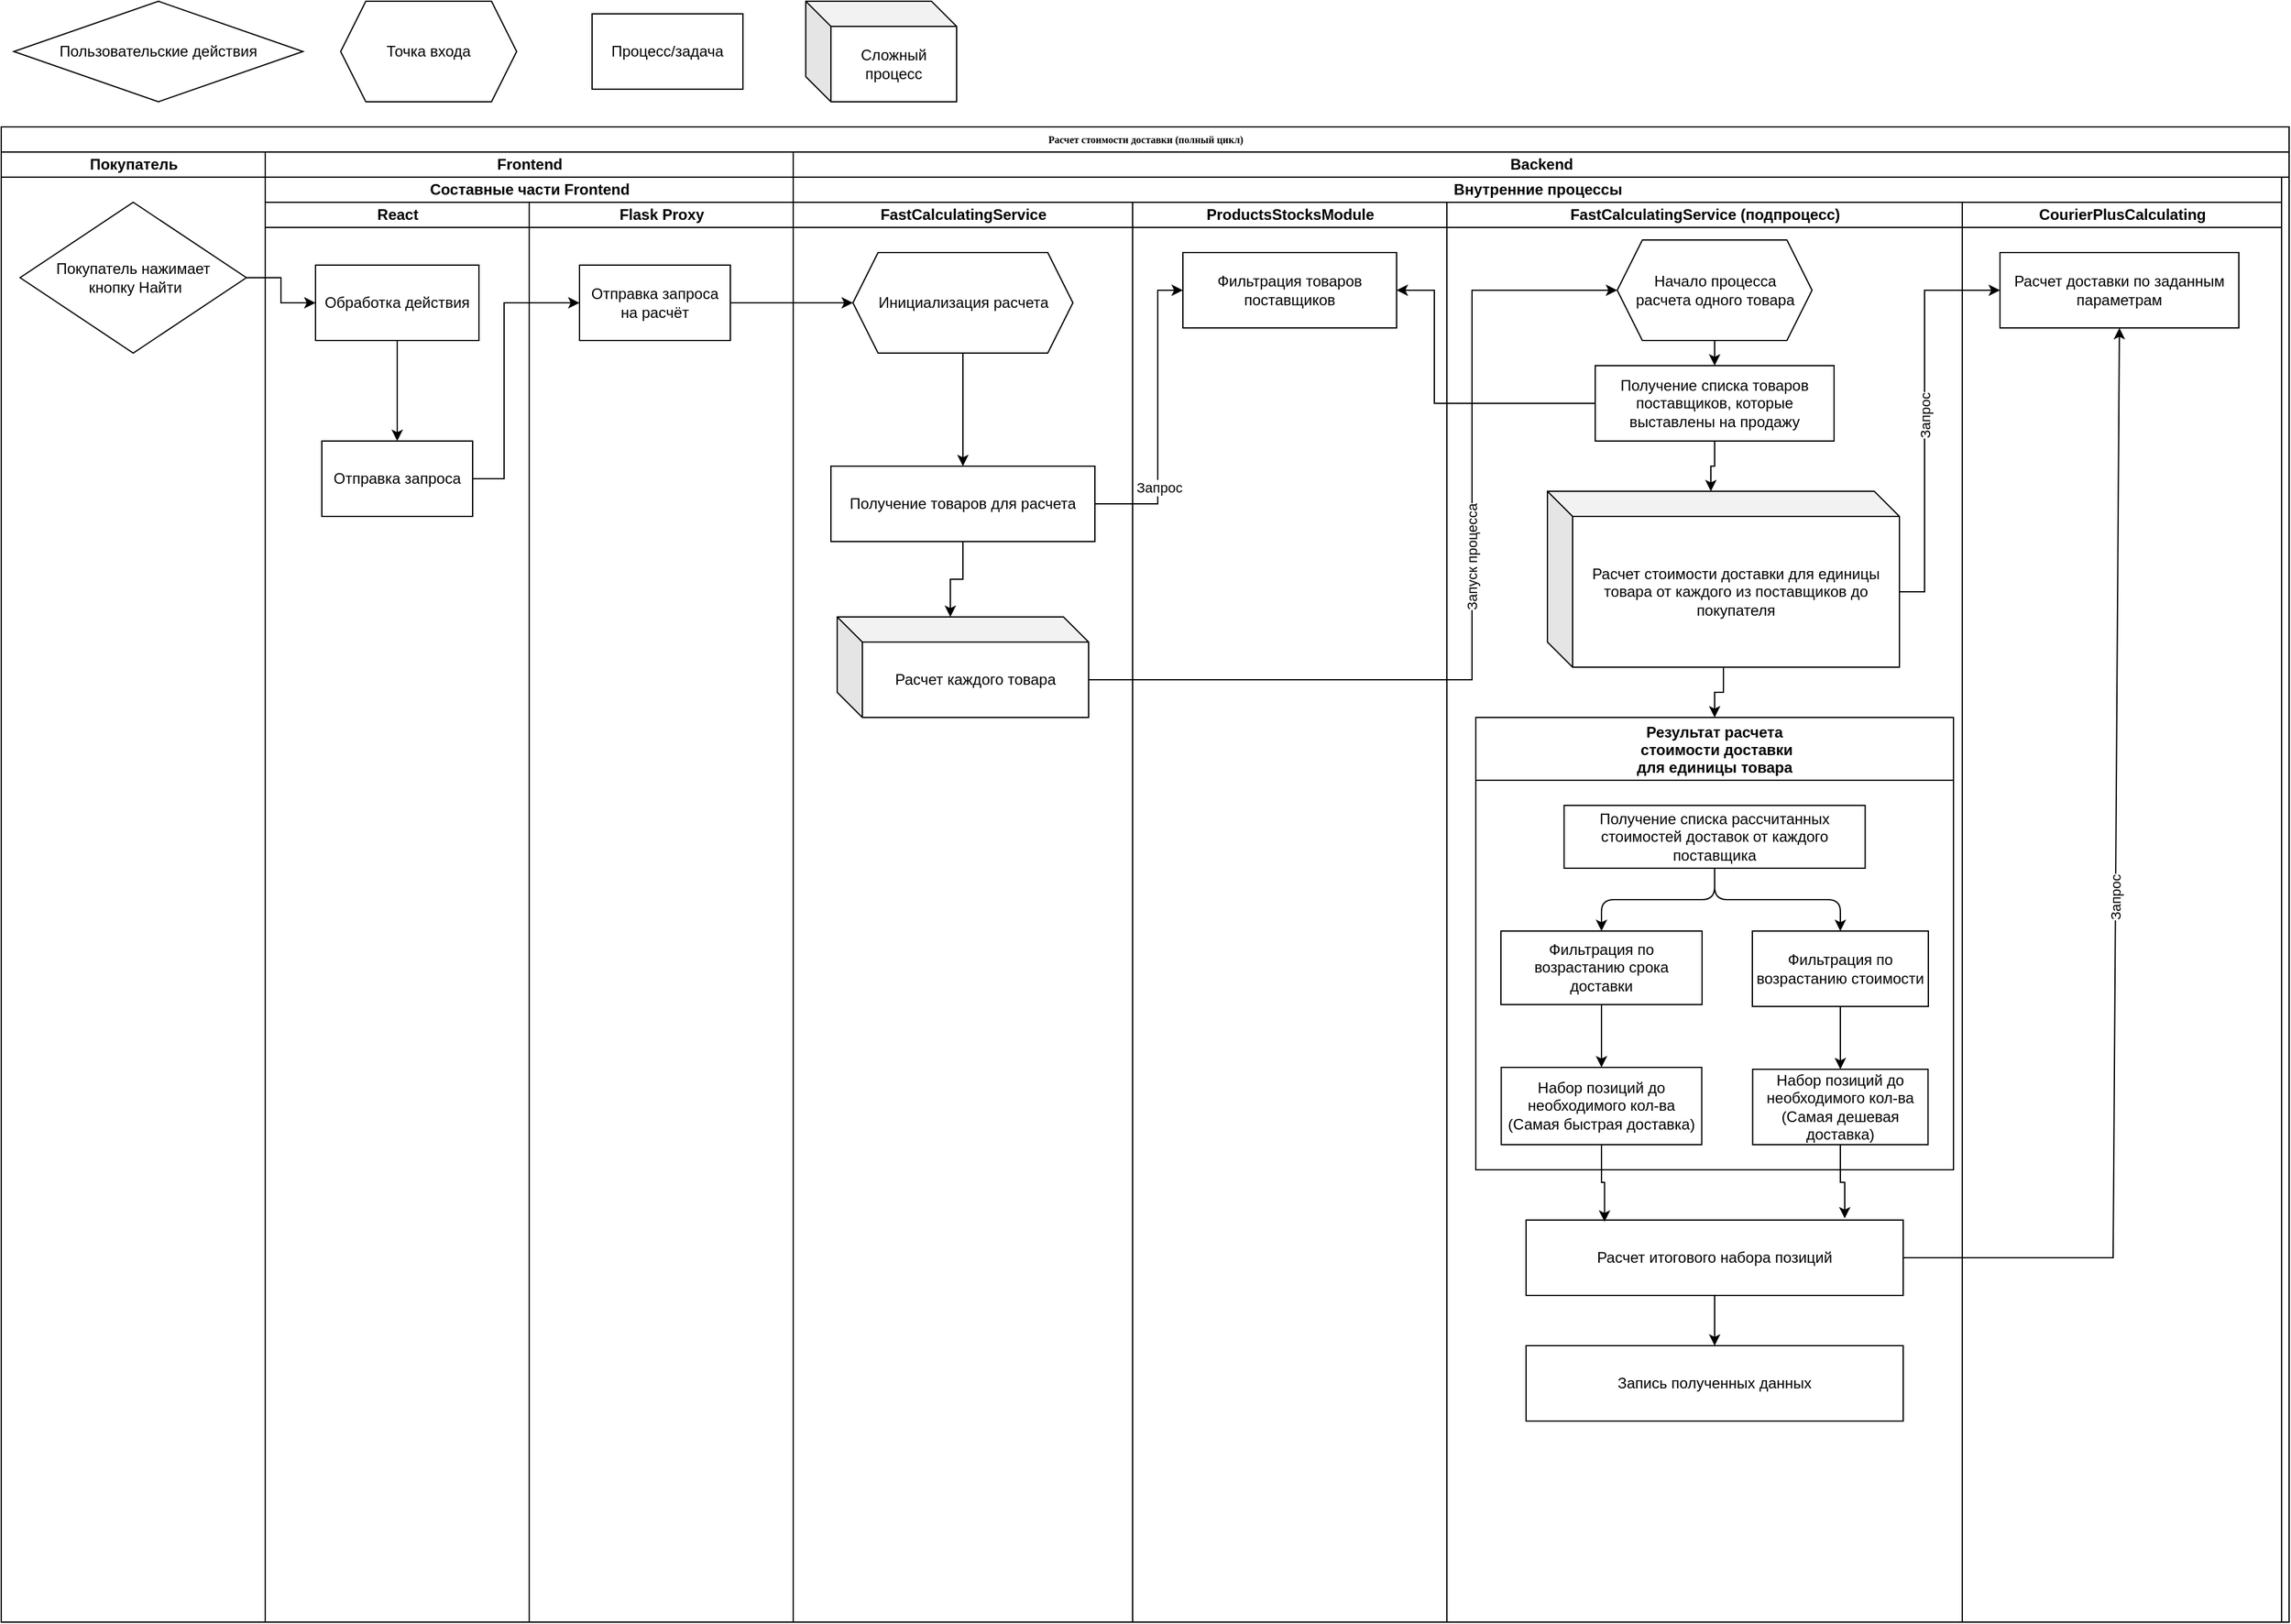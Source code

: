 <mxfile version="22.0.8" type="github" pages="2">
  <diagram name="Page-1" id="74e2e168-ea6b-b213-b513-2b3c1d86103e">
    <mxGraphModel dx="2273" dy="1195" grid="1" gridSize="10" guides="1" tooltips="1" connect="1" arrows="1" fold="1" page="1" pageScale="1" pageWidth="1100" pageHeight="850" background="none" math="0" shadow="0">
      <root>
        <mxCell id="0" />
        <mxCell id="1" parent="0" />
        <mxCell id="77e6c97f196da883-1" value="Расчет стоимости доставки (полный цикл)" style="swimlane;html=1;childLayout=stackLayout;startSize=20;rounded=0;shadow=0;labelBackgroundColor=none;strokeWidth=1;fontFamily=Verdana;fontSize=8;align=center;" parent="1" vertex="1">
          <mxGeometry x="70" y="110" width="1820" height="1190" as="geometry" />
        </mxCell>
        <mxCell id="77e6c97f196da883-2" value="Покупатель" style="swimlane;html=1;startSize=20;" parent="77e6c97f196da883-1" vertex="1">
          <mxGeometry y="20" width="210" height="1170" as="geometry" />
        </mxCell>
        <mxCell id="IA3y5WRSA6P5cWLB5XNU-16" value="Покупатель нажимает&lt;br&gt;&amp;nbsp;кнопку Найти" style="rhombus;whiteSpace=wrap;html=1;" parent="77e6c97f196da883-2" vertex="1">
          <mxGeometry x="15" y="40" width="180" height="120" as="geometry" />
        </mxCell>
        <mxCell id="77e6c97f196da883-3" value="Frontend" style="swimlane;html=1;startSize=20;" parent="77e6c97f196da883-1" vertex="1">
          <mxGeometry x="210" y="20" width="420" height="1170" as="geometry" />
        </mxCell>
        <mxCell id="IA3y5WRSA6P5cWLB5XNU-9" value="Составные части Frontend" style="swimlane;childLayout=stackLayout;resizeParent=1;resizeParentMax=0;startSize=20;html=1;" parent="77e6c97f196da883-3" vertex="1">
          <mxGeometry y="20" width="420" height="1150" as="geometry" />
        </mxCell>
        <mxCell id="IA3y5WRSA6P5cWLB5XNU-10" value="React" style="swimlane;startSize=20;html=1;" parent="IA3y5WRSA6P5cWLB5XNU-9" vertex="1">
          <mxGeometry y="20" width="210" height="1130" as="geometry" />
        </mxCell>
        <mxCell id="IA3y5WRSA6P5cWLB5XNU-21" value="" style="edgeStyle=orthogonalEdgeStyle;rounded=0;orthogonalLoop=1;jettySize=auto;html=1;" parent="IA3y5WRSA6P5cWLB5XNU-10" source="IA3y5WRSA6P5cWLB5XNU-18" target="IA3y5WRSA6P5cWLB5XNU-20" edge="1">
          <mxGeometry relative="1" as="geometry" />
        </mxCell>
        <mxCell id="IA3y5WRSA6P5cWLB5XNU-18" value="Обработка действия" style="rounded=0;whiteSpace=wrap;html=1;" parent="IA3y5WRSA6P5cWLB5XNU-10" vertex="1">
          <mxGeometry x="40" y="50" width="130" height="60" as="geometry" />
        </mxCell>
        <mxCell id="IA3y5WRSA6P5cWLB5XNU-20" value="Отправка запроса" style="whiteSpace=wrap;html=1;rounded=0;" parent="IA3y5WRSA6P5cWLB5XNU-10" vertex="1">
          <mxGeometry x="45" y="190" width="120" height="60" as="geometry" />
        </mxCell>
        <mxCell id="IA3y5WRSA6P5cWLB5XNU-11" value="Flask Proxy" style="swimlane;startSize=20;html=1;" parent="IA3y5WRSA6P5cWLB5XNU-9" vertex="1">
          <mxGeometry x="210" y="20" width="210" height="1130" as="geometry" />
        </mxCell>
        <mxCell id="IA3y5WRSA6P5cWLB5XNU-26" value="Отправка запроса&lt;br&gt;на расчёт" style="whiteSpace=wrap;html=1;rounded=0;" parent="IA3y5WRSA6P5cWLB5XNU-11" vertex="1">
          <mxGeometry x="40" y="50" width="120" height="60" as="geometry" />
        </mxCell>
        <mxCell id="IA3y5WRSA6P5cWLB5XNU-27" style="edgeStyle=orthogonalEdgeStyle;rounded=0;orthogonalLoop=1;jettySize=auto;html=1;exitX=1;exitY=0.5;exitDx=0;exitDy=0;entryX=0;entryY=0.5;entryDx=0;entryDy=0;" parent="IA3y5WRSA6P5cWLB5XNU-9" source="IA3y5WRSA6P5cWLB5XNU-20" target="IA3y5WRSA6P5cWLB5XNU-26" edge="1">
          <mxGeometry relative="1" as="geometry">
            <Array as="points">
              <mxPoint x="190" y="240" />
              <mxPoint x="190" y="100" />
            </Array>
          </mxGeometry>
        </mxCell>
        <mxCell id="77e6c97f196da883-4" value="Backend" style="swimlane;html=1;startSize=20;" parent="77e6c97f196da883-1" vertex="1">
          <mxGeometry x="630" y="20" width="1190" height="1170" as="geometry">
            <mxRectangle x="350" y="20" width="40" height="730" as="alternateBounds" />
          </mxGeometry>
        </mxCell>
        <mxCell id="IA3y5WRSA6P5cWLB5XNU-5" value="Внутренние процессы" style="swimlane;childLayout=stackLayout;resizeParent=1;resizeParentMax=0;startSize=20;html=1;" parent="77e6c97f196da883-4" vertex="1">
          <mxGeometry y="20" width="1184" height="1150" as="geometry" />
        </mxCell>
        <mxCell id="IA3y5WRSA6P5cWLB5XNU-6" value="FastCalculatingService" style="swimlane;startSize=20;html=1;" parent="IA3y5WRSA6P5cWLB5XNU-5" vertex="1">
          <mxGeometry y="20" width="270" height="1130" as="geometry" />
        </mxCell>
        <mxCell id="IA3y5WRSA6P5cWLB5XNU-30" value="" style="edgeStyle=orthogonalEdgeStyle;rounded=0;orthogonalLoop=1;jettySize=auto;html=1;" parent="IA3y5WRSA6P5cWLB5XNU-6" source="IA3y5WRSA6P5cWLB5XNU-17" target="IA3y5WRSA6P5cWLB5XNU-29" edge="1">
          <mxGeometry relative="1" as="geometry" />
        </mxCell>
        <mxCell id="IA3y5WRSA6P5cWLB5XNU-17" value="Инициализация расчета" style="shape=hexagon;perimeter=hexagonPerimeter2;whiteSpace=wrap;html=1;fixedSize=1;" parent="IA3y5WRSA6P5cWLB5XNU-6" vertex="1">
          <mxGeometry x="47.5" y="40" width="175" height="80" as="geometry" />
        </mxCell>
        <mxCell id="IA3y5WRSA6P5cWLB5XNU-29" value="Получение товаров для расчета" style="whiteSpace=wrap;html=1;" parent="IA3y5WRSA6P5cWLB5XNU-6" vertex="1">
          <mxGeometry x="30" y="210" width="210" height="60" as="geometry" />
        </mxCell>
        <mxCell id="IA3y5WRSA6P5cWLB5XNU-41" value="Расчет каждого товара" style="shape=cube;whiteSpace=wrap;html=1;boundedLbl=1;backgroundOutline=1;darkOpacity=0.05;darkOpacity2=0.1;" parent="IA3y5WRSA6P5cWLB5XNU-6" vertex="1">
          <mxGeometry x="35" y="330" width="200" height="80" as="geometry" />
        </mxCell>
        <mxCell id="IA3y5WRSA6P5cWLB5XNU-42" style="edgeStyle=orthogonalEdgeStyle;rounded=0;orthogonalLoop=1;jettySize=auto;html=1;exitX=0.5;exitY=1;exitDx=0;exitDy=0;entryX=0;entryY=0;entryDx=90;entryDy=0;entryPerimeter=0;" parent="IA3y5WRSA6P5cWLB5XNU-6" source="IA3y5WRSA6P5cWLB5XNU-29" target="IA3y5WRSA6P5cWLB5XNU-41" edge="1">
          <mxGeometry relative="1" as="geometry" />
        </mxCell>
        <mxCell id="IA3y5WRSA6P5cWLB5XNU-8" value="ProductsStocksModule" style="swimlane;startSize=20;html=1;" parent="IA3y5WRSA6P5cWLB5XNU-5" vertex="1">
          <mxGeometry x="270" y="20" width="250" height="1130" as="geometry" />
        </mxCell>
        <mxCell id="IA3y5WRSA6P5cWLB5XNU-31" value="Фильтрация товаров поставщиков" style="whiteSpace=wrap;html=1;" parent="IA3y5WRSA6P5cWLB5XNU-8" vertex="1">
          <mxGeometry x="40" y="40" width="170" height="60" as="geometry" />
        </mxCell>
        <mxCell id="IA3y5WRSA6P5cWLB5XNU-33" value="" style="endArrow=classic;html=1;rounded=0;exitX=1;exitY=0.5;exitDx=0;exitDy=0;entryX=0;entryY=0.5;entryDx=0;entryDy=0;" parent="IA3y5WRSA6P5cWLB5XNU-5" source="IA3y5WRSA6P5cWLB5XNU-29" target="IA3y5WRSA6P5cWLB5XNU-31" edge="1">
          <mxGeometry relative="1" as="geometry">
            <mxPoint x="350" y="340" as="sourcePoint" />
            <mxPoint x="450" y="340" as="targetPoint" />
            <Array as="points">
              <mxPoint x="290" y="260" />
              <mxPoint x="290" y="170" />
              <mxPoint x="290" y="90" />
            </Array>
          </mxGeometry>
        </mxCell>
        <mxCell id="IA3y5WRSA6P5cWLB5XNU-37" value="Запрос" style="edgeLabel;html=1;align=center;verticalAlign=middle;resizable=0;points=[];" parent="IA3y5WRSA6P5cWLB5XNU-33" vertex="1" connectable="0">
          <mxGeometry x="-0.472" y="-1" relative="1" as="geometry">
            <mxPoint as="offset" />
          </mxGeometry>
        </mxCell>
        <mxCell id="IA3y5WRSA6P5cWLB5XNU-35" value="FastCalculatingService (подпроцесс)" style="swimlane;startSize=20;html=1;" parent="IA3y5WRSA6P5cWLB5XNU-5" vertex="1">
          <mxGeometry x="520" y="20" width="410" height="1130" as="geometry" />
        </mxCell>
        <mxCell id="IA3y5WRSA6P5cWLB5XNU-36" value="Получение списка товаров поставщиков, которые выставлены на продажу" style="whiteSpace=wrap;html=1;" parent="IA3y5WRSA6P5cWLB5XNU-35" vertex="1">
          <mxGeometry x="118" y="130" width="190" height="60" as="geometry" />
        </mxCell>
        <mxCell id="IA3y5WRSA6P5cWLB5XNU-78" style="edgeStyle=orthogonalEdgeStyle;rounded=0;orthogonalLoop=1;jettySize=auto;html=1;exitX=0.5;exitY=1;exitDx=0;exitDy=0;entryX=0.5;entryY=0;entryDx=0;entryDy=0;" parent="IA3y5WRSA6P5cWLB5XNU-35" source="IA3y5WRSA6P5cWLB5XNU-45" target="IA3y5WRSA6P5cWLB5XNU-36" edge="1">
          <mxGeometry relative="1" as="geometry" />
        </mxCell>
        <mxCell id="IA3y5WRSA6P5cWLB5XNU-45" value="Начало процесса &lt;br&gt;расчета одного товара" style="shape=hexagon;perimeter=hexagonPerimeter2;whiteSpace=wrap;html=1;fixedSize=1;" parent="IA3y5WRSA6P5cWLB5XNU-35" vertex="1">
          <mxGeometry x="135.5" y="30" width="155" height="80" as="geometry" />
        </mxCell>
        <mxCell id="IA3y5WRSA6P5cWLB5XNU-59" style="edgeStyle=orthogonalEdgeStyle;rounded=0;orthogonalLoop=1;jettySize=auto;html=1;entryX=0.5;entryY=0;entryDx=0;entryDy=0;" parent="IA3y5WRSA6P5cWLB5XNU-35" source="IA3y5WRSA6P5cWLB5XNU-47" target="IA3y5WRSA6P5cWLB5XNU-53" edge="1">
          <mxGeometry relative="1" as="geometry" />
        </mxCell>
        <mxCell id="IA3y5WRSA6P5cWLB5XNU-47" value="Расчет стоимости доставки для единицы товара от каждого из поставщиков до покупателя" style="shape=cube;whiteSpace=wrap;html=1;boundedLbl=1;backgroundOutline=1;darkOpacity=0.05;darkOpacity2=0.1;" parent="IA3y5WRSA6P5cWLB5XNU-35" vertex="1">
          <mxGeometry x="80" y="230" width="280" height="140" as="geometry" />
        </mxCell>
        <mxCell id="IA3y5WRSA6P5cWLB5XNU-49" style="edgeStyle=orthogonalEdgeStyle;rounded=0;orthogonalLoop=1;jettySize=auto;html=1;exitX=0.5;exitY=1;exitDx=0;exitDy=0;entryX=0;entryY=0;entryDx=130;entryDy=0;entryPerimeter=0;" parent="IA3y5WRSA6P5cWLB5XNU-35" source="IA3y5WRSA6P5cWLB5XNU-36" target="IA3y5WRSA6P5cWLB5XNU-47" edge="1">
          <mxGeometry relative="1" as="geometry" />
        </mxCell>
        <mxCell id="IA3y5WRSA6P5cWLB5XNU-53" value="Результат расчета&#xa; стоимости доставки &#xa;для единицы товара" style="swimlane;startSize=50;horizontal=1;childLayout=treeLayout;horizontalTree=0;resizable=0;containerType=tree;fontSize=12;" parent="IA3y5WRSA6P5cWLB5XNU-35" vertex="1">
          <mxGeometry x="23" y="410" width="380" height="360" as="geometry" />
        </mxCell>
        <mxCell id="IA3y5WRSA6P5cWLB5XNU-54" value="Получение списка рассчитанных стоимостей доставок от каждого поставщика" style="whiteSpace=wrap;html=1;" parent="IA3y5WRSA6P5cWLB5XNU-53" vertex="1">
          <mxGeometry x="70.25" y="70" width="239.5" height="50" as="geometry" />
        </mxCell>
        <mxCell id="IA3y5WRSA6P5cWLB5XNU-55" value="Фильтрация по возрастанию срока доставки" style="whiteSpace=wrap;html=1;" parent="IA3y5WRSA6P5cWLB5XNU-53" vertex="1">
          <mxGeometry x="20" y="170" width="160" height="58.5" as="geometry" />
        </mxCell>
        <mxCell id="IA3y5WRSA6P5cWLB5XNU-56" value="" style="edgeStyle=elbowEdgeStyle;elbow=vertical;html=1;rounded=1;curved=0;sourcePerimeterSpacing=0;targetPerimeterSpacing=0;startSize=6;endSize=6;" parent="IA3y5WRSA6P5cWLB5XNU-53" source="IA3y5WRSA6P5cWLB5XNU-54" target="IA3y5WRSA6P5cWLB5XNU-55" edge="1">
          <mxGeometry relative="1" as="geometry" />
        </mxCell>
        <mxCell id="IA3y5WRSA6P5cWLB5XNU-57" value="Фильтрация по возрастанию стоимости" style="whiteSpace=wrap;html=1;" parent="IA3y5WRSA6P5cWLB5XNU-53" vertex="1">
          <mxGeometry x="220" y="170" width="140" height="60" as="geometry" />
        </mxCell>
        <mxCell id="IA3y5WRSA6P5cWLB5XNU-58" value="" style="edgeStyle=elbowEdgeStyle;elbow=vertical;html=1;rounded=1;curved=0;sourcePerimeterSpacing=0;targetPerimeterSpacing=0;startSize=6;endSize=6;" parent="IA3y5WRSA6P5cWLB5XNU-53" source="IA3y5WRSA6P5cWLB5XNU-54" target="IA3y5WRSA6P5cWLB5XNU-57" edge="1">
          <mxGeometry relative="1" as="geometry" />
        </mxCell>
        <mxCell id="IA3y5WRSA6P5cWLB5XNU-74" value="" style="edgeStyle=elbowEdgeStyle;elbow=vertical;html=1;rounded=1;curved=0;sourcePerimeterSpacing=0;targetPerimeterSpacing=0;startSize=6;endSize=6;" parent="IA3y5WRSA6P5cWLB5XNU-53" source="IA3y5WRSA6P5cWLB5XNU-55" target="IA3y5WRSA6P5cWLB5XNU-75" edge="1">
          <mxGeometry relative="1" as="geometry">
            <mxPoint x="1393.25" y="700" as="sourcePoint" />
          </mxGeometry>
        </mxCell>
        <mxCell id="IA3y5WRSA6P5cWLB5XNU-75" value="Набор позиций до необходимого кол-ва&lt;br&gt;(Самая быстрая доставка)" style="whiteSpace=wrap;html=1;" parent="IA3y5WRSA6P5cWLB5XNU-53" vertex="1">
          <mxGeometry x="20.25" y="278.5" width="159.5" height="61.5" as="geometry" />
        </mxCell>
        <mxCell id="IA3y5WRSA6P5cWLB5XNU-76" value="" style="edgeStyle=elbowEdgeStyle;elbow=vertical;html=1;rounded=1;curved=0;sourcePerimeterSpacing=0;targetPerimeterSpacing=0;startSize=6;endSize=6;" parent="IA3y5WRSA6P5cWLB5XNU-53" source="IA3y5WRSA6P5cWLB5XNU-57" target="IA3y5WRSA6P5cWLB5XNU-77" edge="1">
          <mxGeometry relative="1" as="geometry">
            <mxPoint x="1393.25" y="700" as="sourcePoint" />
          </mxGeometry>
        </mxCell>
        <mxCell id="IA3y5WRSA6P5cWLB5XNU-77" value="Набор позиций до необходимого кол-ва&lt;br&gt;(Самая дешевая доставка)" style="whiteSpace=wrap;html=1;" parent="IA3y5WRSA6P5cWLB5XNU-53" vertex="1">
          <mxGeometry x="220.25" y="280" width="139.5" height="60" as="geometry" />
        </mxCell>
        <mxCell id="IA3y5WRSA6P5cWLB5XNU-86" style="edgeStyle=orthogonalEdgeStyle;rounded=0;orthogonalLoop=1;jettySize=auto;html=1;exitX=0.5;exitY=1;exitDx=0;exitDy=0;entryX=0.5;entryY=0;entryDx=0;entryDy=0;" parent="IA3y5WRSA6P5cWLB5XNU-35" source="IA3y5WRSA6P5cWLB5XNU-79" target="IA3y5WRSA6P5cWLB5XNU-85" edge="1">
          <mxGeometry relative="1" as="geometry" />
        </mxCell>
        <mxCell id="IA3y5WRSA6P5cWLB5XNU-79" value="Расчет итогового набора позиций" style="rounded=0;whiteSpace=wrap;html=1;" parent="IA3y5WRSA6P5cWLB5XNU-35" vertex="1">
          <mxGeometry x="63" y="810" width="300" height="60" as="geometry" />
        </mxCell>
        <mxCell id="IA3y5WRSA6P5cWLB5XNU-80" style="edgeStyle=orthogonalEdgeStyle;rounded=0;orthogonalLoop=1;jettySize=auto;html=1;exitX=0.5;exitY=1;exitDx=0;exitDy=0;entryX=0.208;entryY=0.022;entryDx=0;entryDy=0;entryPerimeter=0;" parent="IA3y5WRSA6P5cWLB5XNU-35" source="IA3y5WRSA6P5cWLB5XNU-75" target="IA3y5WRSA6P5cWLB5XNU-79" edge="1">
          <mxGeometry relative="1" as="geometry" />
        </mxCell>
        <mxCell id="IA3y5WRSA6P5cWLB5XNU-81" style="edgeStyle=orthogonalEdgeStyle;rounded=0;orthogonalLoop=1;jettySize=auto;html=1;exitX=0.5;exitY=1;exitDx=0;exitDy=0;entryX=0.845;entryY=-0.022;entryDx=0;entryDy=0;entryPerimeter=0;" parent="IA3y5WRSA6P5cWLB5XNU-35" source="IA3y5WRSA6P5cWLB5XNU-77" target="IA3y5WRSA6P5cWLB5XNU-79" edge="1">
          <mxGeometry relative="1" as="geometry" />
        </mxCell>
        <mxCell id="IA3y5WRSA6P5cWLB5XNU-85" value="Запись полученных данных" style="rounded=0;whiteSpace=wrap;html=1;" parent="IA3y5WRSA6P5cWLB5XNU-35" vertex="1">
          <mxGeometry x="63" y="910" width="300" height="60" as="geometry" />
        </mxCell>
        <mxCell id="IA3y5WRSA6P5cWLB5XNU-38" value="CourierPlusCalculating" style="swimlane;startSize=20;html=1;" parent="IA3y5WRSA6P5cWLB5XNU-5" vertex="1">
          <mxGeometry x="930" y="20" width="254" height="1130" as="geometry" />
        </mxCell>
        <mxCell id="IA3y5WRSA6P5cWLB5XNU-39" value="Расчет доставки по заданным параметрам" style="whiteSpace=wrap;html=1;" parent="IA3y5WRSA6P5cWLB5XNU-38" vertex="1">
          <mxGeometry x="30" y="40" width="190" height="60" as="geometry" />
        </mxCell>
        <mxCell id="IA3y5WRSA6P5cWLB5XNU-43" value="" style="endArrow=classic;html=1;rounded=0;exitX=0;exitY=0;exitDx=200;exitDy=50;exitPerimeter=0;entryX=0;entryY=0.5;entryDx=0;entryDy=0;" parent="IA3y5WRSA6P5cWLB5XNU-5" source="IA3y5WRSA6P5cWLB5XNU-41" target="IA3y5WRSA6P5cWLB5XNU-45" edge="1">
          <mxGeometry relative="1" as="geometry">
            <mxPoint x="420" y="300" as="sourcePoint" />
            <mxPoint x="520" y="310" as="targetPoint" />
            <Array as="points">
              <mxPoint x="290" y="400" />
              <mxPoint x="540" y="400" />
              <mxPoint x="540" y="250" />
              <mxPoint x="540" y="90" />
            </Array>
          </mxGeometry>
        </mxCell>
        <mxCell id="IA3y5WRSA6P5cWLB5XNU-44" value="Запуск процесса" style="edgeLabel;resizable=0;html=1;align=center;verticalAlign=middle;rotation=-90;" parent="IA3y5WRSA6P5cWLB5XNU-43" connectable="0" vertex="1">
          <mxGeometry relative="1" as="geometry">
            <mxPoint y="-37" as="offset" />
          </mxGeometry>
        </mxCell>
        <mxCell id="IA3y5WRSA6P5cWLB5XNU-46" style="edgeStyle=orthogonalEdgeStyle;rounded=0;orthogonalLoop=1;jettySize=auto;html=1;exitX=0;exitY=0.5;exitDx=0;exitDy=0;entryX=1;entryY=0.5;entryDx=0;entryDy=0;" parent="IA3y5WRSA6P5cWLB5XNU-5" source="IA3y5WRSA6P5cWLB5XNU-36" target="IA3y5WRSA6P5cWLB5XNU-31" edge="1">
          <mxGeometry relative="1" as="geometry">
            <Array as="points">
              <mxPoint x="510" y="180" />
              <mxPoint x="510" y="90" />
            </Array>
          </mxGeometry>
        </mxCell>
        <mxCell id="IA3y5WRSA6P5cWLB5XNU-51" value="" style="endArrow=classic;html=1;rounded=0;exitX=0;exitY=0;exitDx=280;exitDy=80;exitPerimeter=0;entryX=0;entryY=0.5;entryDx=0;entryDy=0;" parent="IA3y5WRSA6P5cWLB5XNU-5" source="IA3y5WRSA6P5cWLB5XNU-47" target="IA3y5WRSA6P5cWLB5XNU-39" edge="1">
          <mxGeometry relative="1" as="geometry">
            <mxPoint x="840" y="260" as="sourcePoint" />
            <mxPoint x="940" y="260" as="targetPoint" />
            <Array as="points">
              <mxPoint x="900" y="330" />
              <mxPoint x="900" y="210" />
              <mxPoint x="900" y="90" />
            </Array>
          </mxGeometry>
        </mxCell>
        <mxCell id="IA3y5WRSA6P5cWLB5XNU-52" value="Запрос" style="edgeLabel;resizable=0;html=1;align=center;verticalAlign=middle;rotation=-90;" parent="IA3y5WRSA6P5cWLB5XNU-51" connectable="0" vertex="1">
          <mxGeometry relative="1" as="geometry" />
        </mxCell>
        <mxCell id="IA3y5WRSA6P5cWLB5XNU-83" value="" style="endArrow=classic;html=1;rounded=0;exitX=1;exitY=0.5;exitDx=0;exitDy=0;entryX=0.5;entryY=1;entryDx=0;entryDy=0;" parent="IA3y5WRSA6P5cWLB5XNU-5" source="IA3y5WRSA6P5cWLB5XNU-79" target="IA3y5WRSA6P5cWLB5XNU-39" edge="1">
          <mxGeometry relative="1" as="geometry">
            <mxPoint x="1030" y="400" as="sourcePoint" />
            <mxPoint x="1130" y="400" as="targetPoint" />
            <Array as="points">
              <mxPoint x="1050" y="860" />
            </Array>
          </mxGeometry>
        </mxCell>
        <mxCell id="IA3y5WRSA6P5cWLB5XNU-84" value="Запрос" style="edgeLabel;resizable=0;html=1;align=center;verticalAlign=middle;rotation=-90;" parent="IA3y5WRSA6P5cWLB5XNU-83" connectable="0" vertex="1">
          <mxGeometry relative="1" as="geometry" />
        </mxCell>
        <mxCell id="IA3y5WRSA6P5cWLB5XNU-19" style="edgeStyle=orthogonalEdgeStyle;rounded=0;orthogonalLoop=1;jettySize=auto;html=1;exitX=1;exitY=0.5;exitDx=0;exitDy=0;entryX=0;entryY=0.5;entryDx=0;entryDy=0;" parent="77e6c97f196da883-1" source="IA3y5WRSA6P5cWLB5XNU-16" target="IA3y5WRSA6P5cWLB5XNU-18" edge="1">
          <mxGeometry relative="1" as="geometry" />
        </mxCell>
        <mxCell id="IA3y5WRSA6P5cWLB5XNU-28" style="edgeStyle=orthogonalEdgeStyle;rounded=0;orthogonalLoop=1;jettySize=auto;html=1;exitX=1;exitY=0.5;exitDx=0;exitDy=0;entryX=0;entryY=0.5;entryDx=0;entryDy=0;" parent="77e6c97f196da883-1" source="IA3y5WRSA6P5cWLB5XNU-26" target="IA3y5WRSA6P5cWLB5XNU-17" edge="1">
          <mxGeometry relative="1" as="geometry" />
        </mxCell>
        <mxCell id="IA3y5WRSA6P5cWLB5XNU-13" value="Пользовательские действия" style="rhombus;whiteSpace=wrap;html=1;" parent="1" vertex="1">
          <mxGeometry x="80" y="10" width="230" height="80" as="geometry" />
        </mxCell>
        <mxCell id="IA3y5WRSA6P5cWLB5XNU-14" value="Точка входа" style="shape=hexagon;perimeter=hexagonPerimeter2;whiteSpace=wrap;html=1;fixedSize=1;" parent="1" vertex="1">
          <mxGeometry x="340" y="10" width="140" height="80" as="geometry" />
        </mxCell>
        <mxCell id="IA3y5WRSA6P5cWLB5XNU-15" value="Процесс/задача" style="rounded=0;whiteSpace=wrap;html=1;" parent="1" vertex="1">
          <mxGeometry x="540" y="20" width="120" height="60" as="geometry" />
        </mxCell>
        <mxCell id="IA3y5WRSA6P5cWLB5XNU-40" value="Сложный процесс" style="shape=cube;whiteSpace=wrap;html=1;boundedLbl=1;backgroundOutline=1;darkOpacity=0.05;darkOpacity2=0.1;" parent="1" vertex="1">
          <mxGeometry x="710" y="10" width="120" height="80" as="geometry" />
        </mxCell>
      </root>
    </mxGraphModel>
  </diagram>
  <diagram id="YN8jbPc9Hb-aB1JD2ft5" name="Страница — 2">
    <mxGraphModel dx="1137" dy="598" grid="1" gridSize="10" guides="1" tooltips="1" connect="1" arrows="1" fold="1" page="1" pageScale="1" pageWidth="827" pageHeight="1169" math="0" shadow="0">
      <root>
        <mxCell id="0" />
        <mxCell id="1" parent="0" />
        <mxCell id="96_QqM81trg5DwUtHXPb-1" value="Mail" style="swimlane;childLayout=stackLayout;horizontal=1;startSize=30;horizontalStack=0;rounded=1;fontSize=14;fontStyle=0;strokeWidth=2;resizeParent=0;resizeLast=1;shadow=0;dashed=0;align=center;arcSize=4;whiteSpace=wrap;html=1;" vertex="1" parent="1">
          <mxGeometry x="200" y="220" width="160" height="110" as="geometry" />
        </mxCell>
        <mxCell id="96_QqM81trg5DwUtHXPb-2" value="name&lt;br&gt;key&lt;br&gt;description&lt;br&gt;template" style="align=left;strokeColor=none;fillColor=none;spacingLeft=4;fontSize=12;verticalAlign=top;resizable=0;rotatable=0;part=1;html=1;" vertex="1" parent="96_QqM81trg5DwUtHXPb-1">
          <mxGeometry y="30" width="160" height="80" as="geometry" />
        </mxCell>
        <mxCell id="96_QqM81trg5DwUtHXPb-3" value="Template" style="swimlane;childLayout=stackLayout;horizontal=1;startSize=50;horizontalStack=0;rounded=1;fontSize=14;fontStyle=0;strokeWidth=2;resizeParent=0;resizeLast=1;shadow=0;dashed=0;align=center;arcSize=4;whiteSpace=wrap;html=1;" vertex="1" parent="1">
          <mxGeometry x="440" y="220" width="160" height="80" as="geometry" />
        </mxCell>
        <mxCell id="96_QqM81trg5DwUtHXPb-4" value="html_code&lt;br&gt;&lt;br&gt;&lt;br&gt;" style="align=left;strokeColor=none;fillColor=none;spacingLeft=4;fontSize=12;verticalAlign=top;resizable=0;rotatable=0;part=1;html=1;" vertex="1" parent="96_QqM81trg5DwUtHXPb-3">
          <mxGeometry y="50" width="160" height="30" as="geometry" />
        </mxCell>
        <mxCell id="96_QqM81trg5DwUtHXPb-5" value="" style="edgeStyle=entityRelationEdgeStyle;fontSize=12;html=1;endArrow=ERmandOne;startArrow=ERmandOne;rounded=0;exitX=1.009;exitY=0.713;exitDx=0;exitDy=0;exitPerimeter=0;entryX=0;entryY=0.25;entryDx=0;entryDy=0;" edge="1" parent="1" source="96_QqM81trg5DwUtHXPb-2" target="96_QqM81trg5DwUtHXPb-3">
          <mxGeometry width="100" height="100" relative="1" as="geometry">
            <mxPoint x="280" y="440" as="sourcePoint" />
            <mxPoint x="380" y="340" as="targetPoint" />
          </mxGeometry>
        </mxCell>
      </root>
    </mxGraphModel>
  </diagram>
</mxfile>
